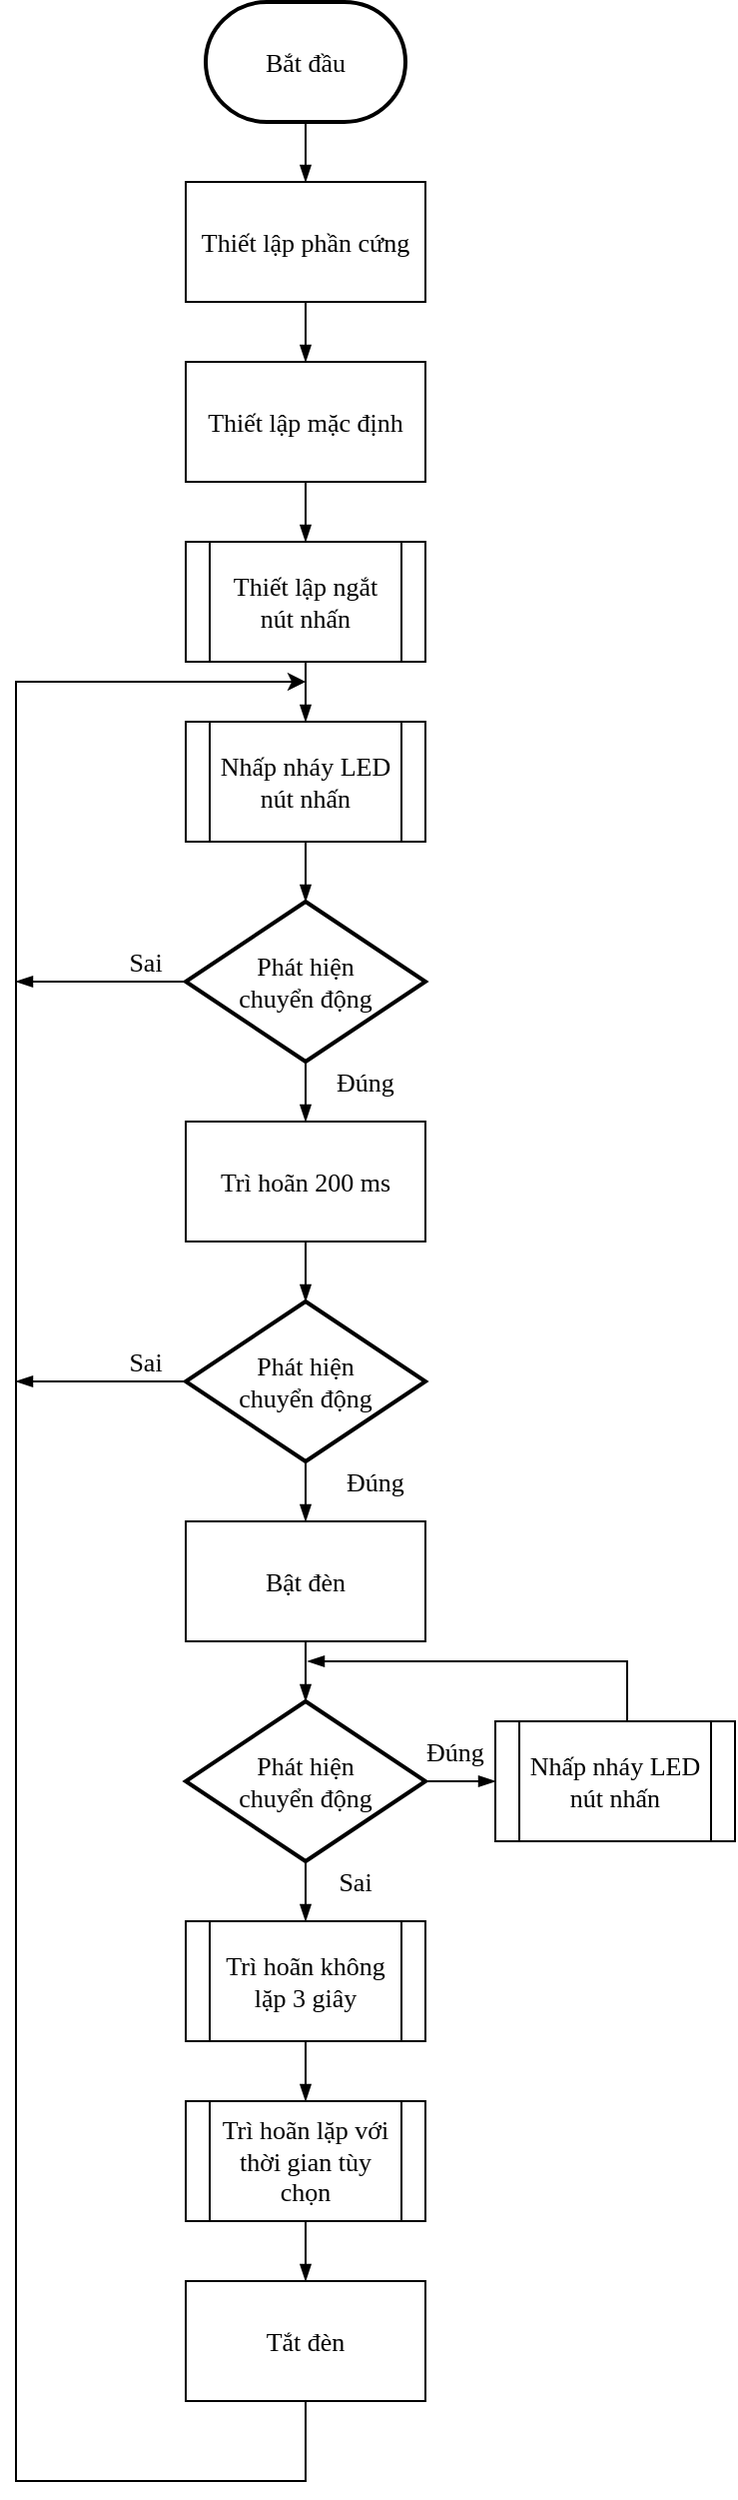 <mxfile version="13.0.3" type="device"><diagram id="GloWXUKXhTAIpdDVRKd3" name="Page-1"><mxGraphModel dx="1024" dy="1692" grid="1" gridSize="10" guides="1" tooltips="1" connect="1" arrows="1" fold="1" page="1" pageScale="1" pageWidth="850" pageHeight="1100" math="0" shadow="0"><root><mxCell id="0"/><mxCell id="1" parent="0"/><mxCell id="HD74Vy4vxIWu4yDXITBy-13" style="edgeStyle=orthogonalEdgeStyle;rounded=0;orthogonalLoop=1;jettySize=auto;html=1;exitX=0.5;exitY=1;exitDx=0;exitDy=0;exitPerimeter=0;entryX=0.5;entryY=0;entryDx=0;entryDy=0;endArrow=blockThin;endFill=1;fontFamily=Times New Roman;fontSize=13;" parent="1" source="HD74Vy4vxIWu4yDXITBy-2" target="HD74Vy4vxIWu4yDXITBy-5" edge="1"><mxGeometry relative="1" as="geometry"/></mxCell><mxCell id="HD74Vy4vxIWu4yDXITBy-2" value="" style="strokeWidth=2;html=1;shape=mxgraph.flowchart.terminator;whiteSpace=wrap;fontFamily=Times New Roman;fontSize=13;" parent="1" vertex="1"><mxGeometry x="375" width="100" height="60" as="geometry"/></mxCell><mxCell id="HD74Vy4vxIWu4yDXITBy-4" value="Bắt đầu" style="text;html=1;strokeColor=none;fillColor=none;align=center;verticalAlign=middle;whiteSpace=wrap;rounded=0;fontFamily=Times New Roman;fontSize=13;" parent="1" vertex="1"><mxGeometry x="390" y="10" width="70" height="40" as="geometry"/></mxCell><mxCell id="HD74Vy4vxIWu4yDXITBy-15" style="edgeStyle=orthogonalEdgeStyle;rounded=0;orthogonalLoop=1;jettySize=auto;html=1;exitX=0.5;exitY=1;exitDx=0;exitDy=0;entryX=0.5;entryY=0;entryDx=0;entryDy=0;endArrow=blockThin;endFill=1;fontFamily=Times New Roman;fontSize=13;" parent="1" source="HD74Vy4vxIWu4yDXITBy-5" target="HD74Vy4vxIWu4yDXITBy-7" edge="1"><mxGeometry relative="1" as="geometry"/></mxCell><mxCell id="HD74Vy4vxIWu4yDXITBy-5" value="" style="rounded=0;whiteSpace=wrap;html=1;fontFamily=Times New Roman;fontSize=13;" parent="1" vertex="1"><mxGeometry x="365" y="90" width="120" height="60" as="geometry"/></mxCell><mxCell id="HD74Vy4vxIWu4yDXITBy-16" style="edgeStyle=orthogonalEdgeStyle;rounded=0;orthogonalLoop=1;jettySize=auto;html=1;exitX=0.5;exitY=1;exitDx=0;exitDy=0;entryX=0.5;entryY=0;entryDx=0;entryDy=0;endArrow=blockThin;endFill=1;fontFamily=Times New Roman;fontSize=13;" parent="1" source="HD74Vy4vxIWu4yDXITBy-7" target="HD74Vy4vxIWu4yDXITBy-11" edge="1"><mxGeometry relative="1" as="geometry"/></mxCell><mxCell id="HD74Vy4vxIWu4yDXITBy-7" value="" style="rounded=0;whiteSpace=wrap;html=1;fontFamily=Times New Roman;fontSize=13;" parent="1" vertex="1"><mxGeometry x="365" y="180" width="120" height="60" as="geometry"/></mxCell><mxCell id="HD74Vy4vxIWu4yDXITBy-8" value="Thiết lập phần cứng" style="text;html=1;strokeColor=none;fillColor=none;align=center;verticalAlign=middle;whiteSpace=wrap;rounded=0;fontFamily=Times New Roman;fontSize=13;" parent="1" vertex="1"><mxGeometry x="370" y="100" width="110" height="40" as="geometry"/></mxCell><mxCell id="HD74Vy4vxIWu4yDXITBy-10" value="Thiết lập mặc định" style="text;html=1;strokeColor=none;fillColor=none;align=center;verticalAlign=middle;whiteSpace=wrap;rounded=0;fontFamily=Times New Roman;fontSize=13;" parent="1" vertex="1"><mxGeometry x="370" y="190" width="110" height="40" as="geometry"/></mxCell><mxCell id="HD74Vy4vxIWu4yDXITBy-20" style="edgeStyle=orthogonalEdgeStyle;rounded=0;orthogonalLoop=1;jettySize=auto;html=1;exitX=0.5;exitY=1;exitDx=0;exitDy=0;entryX=0.5;entryY=0;entryDx=0;entryDy=0;endArrow=blockThin;endFill=1;fontFamily=Times New Roman;fontSize=13;" parent="1" source="HD74Vy4vxIWu4yDXITBy-11" target="HD74Vy4vxIWu4yDXITBy-17" edge="1"><mxGeometry relative="1" as="geometry"/></mxCell><mxCell id="HD74Vy4vxIWu4yDXITBy-11" value="" style="shape=process;whiteSpace=wrap;html=1;backgroundOutline=1;fontFamily=Times New Roman;fontSize=13;" parent="1" vertex="1"><mxGeometry x="365" y="270" width="120" height="60" as="geometry"/></mxCell><mxCell id="HD74Vy4vxIWu4yDXITBy-12" value="Thiết lập ngắt nút nhấn" style="text;html=1;strokeColor=none;fillColor=none;align=center;verticalAlign=middle;whiteSpace=wrap;rounded=0;fontFamily=Times New Roman;fontSize=13;" parent="1" vertex="1"><mxGeometry x="380" y="280" width="90" height="40" as="geometry"/></mxCell><mxCell id="HD74Vy4vxIWu4yDXITBy-24" style="edgeStyle=orthogonalEdgeStyle;rounded=0;orthogonalLoop=1;jettySize=auto;html=1;exitX=0.5;exitY=1;exitDx=0;exitDy=0;entryX=0.5;entryY=0;entryDx=0;entryDy=0;entryPerimeter=0;endArrow=blockThin;endFill=1;fontFamily=Times New Roman;fontSize=13;" parent="1" source="HD74Vy4vxIWu4yDXITBy-17" target="HD74Vy4vxIWu4yDXITBy-21" edge="1"><mxGeometry relative="1" as="geometry"/></mxCell><mxCell id="HD74Vy4vxIWu4yDXITBy-17" value="" style="shape=process;whiteSpace=wrap;html=1;backgroundOutline=1;fontFamily=Times New Roman;fontSize=13;" parent="1" vertex="1"><mxGeometry x="365" y="360" width="120" height="60" as="geometry"/></mxCell><mxCell id="HD74Vy4vxIWu4yDXITBy-18" value="Nhấp nháy LED nút nhấn" style="text;html=1;strokeColor=none;fillColor=none;align=center;verticalAlign=middle;whiteSpace=wrap;rounded=0;fontFamily=Times New Roman;fontSize=13;" parent="1" vertex="1"><mxGeometry x="380" y="370" width="90" height="40" as="geometry"/></mxCell><mxCell id="HD74Vy4vxIWu4yDXITBy-26" style="edgeStyle=orthogonalEdgeStyle;rounded=0;orthogonalLoop=1;jettySize=auto;html=1;exitX=0.5;exitY=1;exitDx=0;exitDy=0;exitPerimeter=0;entryX=0.5;entryY=0;entryDx=0;entryDy=0;endArrow=blockThin;endFill=1;fontFamily=Times New Roman;fontSize=13;" parent="1" source="HD74Vy4vxIWu4yDXITBy-21" target="HD74Vy4vxIWu4yDXITBy-25" edge="1"><mxGeometry relative="1" as="geometry"/></mxCell><mxCell id="415qI8M9tBAdZ-uEmCnr-4" style="edgeStyle=orthogonalEdgeStyle;rounded=0;orthogonalLoop=1;jettySize=auto;html=1;exitX=0;exitY=0.5;exitDx=0;exitDy=0;exitPerimeter=0;endArrow=blockThin;endFill=1;fontFamily=Times New Roman;fontSize=13;" parent="1" source="HD74Vy4vxIWu4yDXITBy-21" edge="1"><mxGeometry relative="1" as="geometry"><mxPoint x="280" y="490" as="targetPoint"/></mxGeometry></mxCell><mxCell id="HD74Vy4vxIWu4yDXITBy-21" value="" style="strokeWidth=2;html=1;shape=mxgraph.flowchart.decision;whiteSpace=wrap;fontFamily=Times New Roman;fontSize=13;" parent="1" vertex="1"><mxGeometry x="365" y="450" width="120" height="80" as="geometry"/></mxCell><mxCell id="HD74Vy4vxIWu4yDXITBy-22" value="Phát hiện chuyển động" style="text;html=1;strokeColor=none;fillColor=none;align=center;verticalAlign=middle;whiteSpace=wrap;rounded=0;fontFamily=Times New Roman;fontSize=13;" parent="1" vertex="1"><mxGeometry x="385" y="475" width="80" height="30" as="geometry"/></mxCell><mxCell id="HD74Vy4vxIWu4yDXITBy-30" style="edgeStyle=orthogonalEdgeStyle;rounded=0;orthogonalLoop=1;jettySize=auto;html=1;exitX=0.5;exitY=1;exitDx=0;exitDy=0;entryX=0.5;entryY=0;entryDx=0;entryDy=0;entryPerimeter=0;endArrow=blockThin;endFill=1;fontFamily=Times New Roman;fontSize=13;" parent="1" source="HD74Vy4vxIWu4yDXITBy-25" target="HD74Vy4vxIWu4yDXITBy-28" edge="1"><mxGeometry relative="1" as="geometry"/></mxCell><mxCell id="HD74Vy4vxIWu4yDXITBy-25" value="" style="rounded=0;whiteSpace=wrap;html=1;fontFamily=Times New Roman;fontSize=13;" parent="1" vertex="1"><mxGeometry x="365" y="560" width="120" height="60" as="geometry"/></mxCell><mxCell id="HD74Vy4vxIWu4yDXITBy-27" value="Trì hoãn 200 ms" style="text;html=1;strokeColor=none;fillColor=none;align=center;verticalAlign=middle;whiteSpace=wrap;rounded=0;fontFamily=Times New Roman;fontSize=13;" parent="1" vertex="1"><mxGeometry x="370" y="570" width="110" height="40" as="geometry"/></mxCell><mxCell id="HD74Vy4vxIWu4yDXITBy-32" style="edgeStyle=orthogonalEdgeStyle;rounded=0;orthogonalLoop=1;jettySize=auto;html=1;exitX=0.5;exitY=1;exitDx=0;exitDy=0;exitPerimeter=0;entryX=0.5;entryY=0;entryDx=0;entryDy=0;endArrow=blockThin;endFill=1;fontFamily=Times New Roman;fontSize=13;" parent="1" source="HD74Vy4vxIWu4yDXITBy-28" target="HD74Vy4vxIWu4yDXITBy-31" edge="1"><mxGeometry relative="1" as="geometry"/></mxCell><mxCell id="HD74Vy4vxIWu4yDXITBy-28" value="" style="strokeWidth=2;html=1;shape=mxgraph.flowchart.decision;whiteSpace=wrap;fontFamily=Times New Roman;fontSize=13;" parent="1" vertex="1"><mxGeometry x="365" y="650" width="120" height="80" as="geometry"/></mxCell><mxCell id="HD74Vy4vxIWu4yDXITBy-29" value="Phát hiện chuyển động" style="text;html=1;strokeColor=none;fillColor=none;align=center;verticalAlign=middle;whiteSpace=wrap;rounded=0;fontFamily=Times New Roman;fontSize=13;" parent="1" vertex="1"><mxGeometry x="385" y="675" width="80" height="30" as="geometry"/></mxCell><mxCell id="HD74Vy4vxIWu4yDXITBy-36" style="edgeStyle=orthogonalEdgeStyle;rounded=0;orthogonalLoop=1;jettySize=auto;html=1;exitX=0.5;exitY=1;exitDx=0;exitDy=0;entryX=0.5;entryY=0;entryDx=0;entryDy=0;entryPerimeter=0;endArrow=blockThin;endFill=1;fontFamily=Times New Roman;fontSize=13;" parent="1" source="HD74Vy4vxIWu4yDXITBy-31" target="HD74Vy4vxIWu4yDXITBy-34" edge="1"><mxGeometry relative="1" as="geometry"/></mxCell><mxCell id="HD74Vy4vxIWu4yDXITBy-31" value="" style="rounded=0;whiteSpace=wrap;html=1;fontFamily=Times New Roman;fontSize=13;" parent="1" vertex="1"><mxGeometry x="365" y="760" width="120" height="60" as="geometry"/></mxCell><mxCell id="HD74Vy4vxIWu4yDXITBy-33" value="Bật đèn" style="text;html=1;strokeColor=none;fillColor=none;align=center;verticalAlign=middle;whiteSpace=wrap;rounded=0;fontFamily=Times New Roman;fontSize=13;" parent="1" vertex="1"><mxGeometry x="370" y="770" width="110" height="40" as="geometry"/></mxCell><mxCell id="HD74Vy4vxIWu4yDXITBy-39" style="edgeStyle=orthogonalEdgeStyle;rounded=0;orthogonalLoop=1;jettySize=auto;html=1;exitX=1;exitY=0.5;exitDx=0;exitDy=0;exitPerimeter=0;entryX=0;entryY=0.5;entryDx=0;entryDy=0;endArrow=blockThin;endFill=1;fontFamily=Times New Roman;fontSize=13;" parent="1" source="HD74Vy4vxIWu4yDXITBy-34" target="HD74Vy4vxIWu4yDXITBy-37" edge="1"><mxGeometry relative="1" as="geometry"/></mxCell><mxCell id="HD74Vy4vxIWu4yDXITBy-46" style="edgeStyle=orthogonalEdgeStyle;rounded=0;orthogonalLoop=1;jettySize=auto;html=1;exitX=0.5;exitY=1;exitDx=0;exitDy=0;exitPerimeter=0;entryX=0.5;entryY=0;entryDx=0;entryDy=0;endArrow=blockThin;endFill=1;fontFamily=Times New Roman;fontSize=13;" parent="1" source="HD74Vy4vxIWu4yDXITBy-34" target="HD74Vy4vxIWu4yDXITBy-44" edge="1"><mxGeometry relative="1" as="geometry"/></mxCell><mxCell id="HD74Vy4vxIWu4yDXITBy-34" value="" style="strokeWidth=2;html=1;shape=mxgraph.flowchart.decision;whiteSpace=wrap;fontFamily=Times New Roman;fontSize=13;" parent="1" vertex="1"><mxGeometry x="365" y="850" width="120" height="80" as="geometry"/></mxCell><mxCell id="HD74Vy4vxIWu4yDXITBy-35" value="Phát hiện chuyển động" style="text;html=1;strokeColor=none;fillColor=none;align=center;verticalAlign=middle;whiteSpace=wrap;rounded=0;fontFamily=Times New Roman;fontSize=13;" parent="1" vertex="1"><mxGeometry x="385" y="875" width="80" height="30" as="geometry"/></mxCell><mxCell id="HD74Vy4vxIWu4yDXITBy-43" style="edgeStyle=orthogonalEdgeStyle;rounded=0;orthogonalLoop=1;jettySize=auto;html=1;exitX=0.5;exitY=0;exitDx=0;exitDy=0;endArrow=blockThin;endFill=1;fontFamily=Times New Roman;fontSize=13;" parent="1" edge="1"><mxGeometry relative="1" as="geometry"><mxPoint x="426" y="830" as="targetPoint"/><mxPoint x="586" y="860" as="sourcePoint"/><Array as="points"><mxPoint x="586" y="830"/></Array></mxGeometry></mxCell><mxCell id="HD74Vy4vxIWu4yDXITBy-37" value="" style="shape=process;whiteSpace=wrap;html=1;backgroundOutline=1;fontFamily=Times New Roman;fontSize=13;" parent="1" vertex="1"><mxGeometry x="520" y="860" width="120" height="60" as="geometry"/></mxCell><mxCell id="HD74Vy4vxIWu4yDXITBy-38" value="Nhấp nháy LED nút nhấn" style="text;html=1;strokeColor=none;fillColor=none;align=center;verticalAlign=middle;whiteSpace=wrap;rounded=0;fontFamily=Times New Roman;fontSize=13;" parent="1" vertex="1"><mxGeometry x="535" y="870" width="90" height="40" as="geometry"/></mxCell><mxCell id="HD74Vy4vxIWu4yDXITBy-50" style="edgeStyle=orthogonalEdgeStyle;rounded=0;orthogonalLoop=1;jettySize=auto;html=1;exitX=0.5;exitY=1;exitDx=0;exitDy=0;entryX=0.5;entryY=0;entryDx=0;entryDy=0;endArrow=blockThin;endFill=1;fontFamily=Times New Roman;fontSize=13;" parent="1" source="HD74Vy4vxIWu4yDXITBy-44" target="HD74Vy4vxIWu4yDXITBy-48" edge="1"><mxGeometry relative="1" as="geometry"/></mxCell><mxCell id="HD74Vy4vxIWu4yDXITBy-44" value="" style="shape=process;whiteSpace=wrap;html=1;backgroundOutline=1;fontFamily=Times New Roman;fontSize=13;" parent="1" vertex="1"><mxGeometry x="365" y="960" width="120" height="60" as="geometry"/></mxCell><mxCell id="HD74Vy4vxIWu4yDXITBy-45" value="Trì hoãn không lặp 3 giây" style="text;html=1;strokeColor=none;fillColor=none;align=center;verticalAlign=middle;whiteSpace=wrap;rounded=0;fontFamily=Times New Roman;fontSize=13;" parent="1" vertex="1"><mxGeometry x="380" y="970" width="90" height="40" as="geometry"/></mxCell><mxCell id="BDV19P3C4-NAxu1cCRYF-4" style="edgeStyle=orthogonalEdgeStyle;rounded=0;orthogonalLoop=1;jettySize=auto;html=1;exitX=0.5;exitY=1;exitDx=0;exitDy=0;entryX=0.5;entryY=0;entryDx=0;entryDy=0;endArrow=blockThin;endFill=1;fontFamily=Times New Roman;fontSize=13;" parent="1" source="HD74Vy4vxIWu4yDXITBy-48" target="HD74Vy4vxIWu4yDXITBy-51" edge="1"><mxGeometry relative="1" as="geometry"/></mxCell><mxCell id="HD74Vy4vxIWu4yDXITBy-48" value="" style="shape=process;whiteSpace=wrap;html=1;backgroundOutline=1;fontFamily=Times New Roman;fontSize=13;" parent="1" vertex="1"><mxGeometry x="365" y="1050" width="120" height="60" as="geometry"/></mxCell><mxCell id="HD74Vy4vxIWu4yDXITBy-49" value="Trì hoãn lặp với thời gian tùy chọn" style="text;html=1;strokeColor=none;fillColor=none;align=center;verticalAlign=middle;whiteSpace=wrap;rounded=0;fontFamily=Times New Roman;fontSize=13;" parent="1" vertex="1"><mxGeometry x="380" y="1060" width="90" height="40" as="geometry"/></mxCell><mxCell id="HD74Vy4vxIWu4yDXITBy-51" value="" style="rounded=0;whiteSpace=wrap;html=1;fontFamily=Times New Roman;fontSize=13;" parent="1" vertex="1"><mxGeometry x="365" y="1140" width="120" height="60" as="geometry"/></mxCell><mxCell id="HD74Vy4vxIWu4yDXITBy-52" value="Tắt đèn" style="text;html=1;strokeColor=none;fillColor=none;align=center;verticalAlign=middle;whiteSpace=wrap;rounded=0;fontFamily=Times New Roman;fontSize=13;" parent="1" vertex="1"><mxGeometry x="370" y="1150" width="110" height="40" as="geometry"/></mxCell><mxCell id="HD74Vy4vxIWu4yDXITBy-56" value="" style="endArrow=classic;html=1;rounded=0;strokeColor=none;fontFamily=Times New Roman;fontSize=13;" parent="1" edge="1"><mxGeometry width="50" height="50" relative="1" as="geometry"><mxPoint x="290" y="420" as="sourcePoint"/><mxPoint x="340" y="370" as="targetPoint"/><Array as="points"><mxPoint x="290" y="340"/></Array></mxGeometry></mxCell><mxCell id="HD74Vy4vxIWu4yDXITBy-58" value="" style="endArrow=classic;html=1;exitX=0.5;exitY=1;exitDx=0;exitDy=0;rounded=0;strokeColor=#000000;fontFamily=Times New Roman;fontSize=13;" parent="1" source="HD74Vy4vxIWu4yDXITBy-51" edge="1"><mxGeometry width="50" height="50" relative="1" as="geometry"><mxPoint x="270" y="1230" as="sourcePoint"/><mxPoint x="425" y="340" as="targetPoint"/><Array as="points"><mxPoint x="425" y="1240"/><mxPoint x="280" y="1240"/><mxPoint x="280" y="660"/><mxPoint x="280" y="340"/></Array></mxGeometry></mxCell><mxCell id="415qI8M9tBAdZ-uEmCnr-1" value="Đúng" style="text;html=1;strokeColor=none;fillColor=none;align=center;verticalAlign=middle;whiteSpace=wrap;rounded=0;fontFamily=Times New Roman;fontSize=13;" parent="1" vertex="1"><mxGeometry x="480" y="865" width="40" height="20" as="geometry"/></mxCell><mxCell id="415qI8M9tBAdZ-uEmCnr-2" value="Sai" style="text;html=1;strokeColor=none;fillColor=none;align=center;verticalAlign=middle;whiteSpace=wrap;rounded=0;fontFamily=Times New Roman;fontSize=13;" parent="1" vertex="1"><mxGeometry x="430" y="930" width="40" height="20" as="geometry"/></mxCell><mxCell id="415qI8M9tBAdZ-uEmCnr-5" value="Sai" style="text;html=1;strokeColor=none;fillColor=none;align=center;verticalAlign=middle;whiteSpace=wrap;rounded=0;fontFamily=Times New Roman;fontSize=13;" parent="1" vertex="1"><mxGeometry x="325" y="470" width="40" height="20" as="geometry"/></mxCell><mxCell id="415qI8M9tBAdZ-uEmCnr-8" value="Đúng" style="text;html=1;strokeColor=none;fillColor=none;align=center;verticalAlign=middle;whiteSpace=wrap;rounded=0;fontFamily=Times New Roman;fontSize=13;" parent="1" vertex="1"><mxGeometry x="435" y="530" width="40" height="20" as="geometry"/></mxCell><mxCell id="BDV19P3C4-NAxu1cCRYF-1" value="Đúng" style="text;html=1;strokeColor=none;fillColor=none;align=center;verticalAlign=middle;whiteSpace=wrap;rounded=0;fontFamily=Times New Roman;fontSize=13;" parent="1" vertex="1"><mxGeometry x="440" y="730" width="40" height="20" as="geometry"/></mxCell><mxCell id="BDV19P3C4-NAxu1cCRYF-2" style="edgeStyle=orthogonalEdgeStyle;rounded=0;orthogonalLoop=1;jettySize=auto;html=1;exitX=0;exitY=0.5;exitDx=0;exitDy=0;exitPerimeter=0;endArrow=blockThin;endFill=1;fontFamily=Times New Roman;fontSize=13;" parent="1" edge="1"><mxGeometry relative="1" as="geometry"><mxPoint x="280.0" y="690.0" as="targetPoint"/><mxPoint x="365" y="690.0" as="sourcePoint"/></mxGeometry></mxCell><mxCell id="BDV19P3C4-NAxu1cCRYF-3" value="Sai" style="text;html=1;strokeColor=none;fillColor=none;align=center;verticalAlign=middle;whiteSpace=wrap;rounded=0;fontFamily=Times New Roman;fontSize=13;" parent="1" vertex="1"><mxGeometry x="325" y="670" width="40" height="20" as="geometry"/></mxCell></root></mxGraphModel></diagram></mxfile>